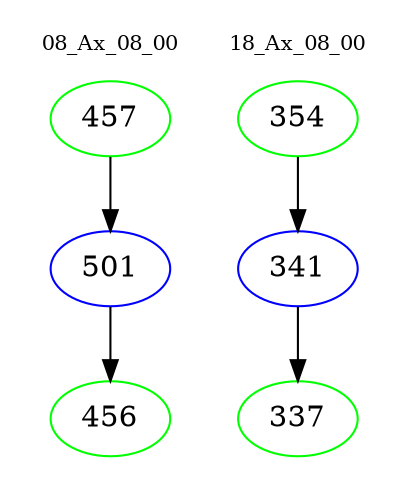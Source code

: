 digraph{
subgraph cluster_0 {
color = white
label = "08_Ax_08_00";
fontsize=10;
T0_457 [label="457", color="green"]
T0_457 -> T0_501 [color="black"]
T0_501 [label="501", color="blue"]
T0_501 -> T0_456 [color="black"]
T0_456 [label="456", color="green"]
}
subgraph cluster_1 {
color = white
label = "18_Ax_08_00";
fontsize=10;
T1_354 [label="354", color="green"]
T1_354 -> T1_341 [color="black"]
T1_341 [label="341", color="blue"]
T1_341 -> T1_337 [color="black"]
T1_337 [label="337", color="green"]
}
}
